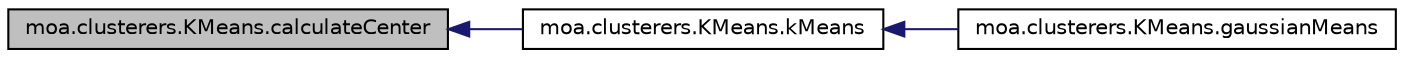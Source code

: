 digraph G
{
  edge [fontname="Helvetica",fontsize="10",labelfontname="Helvetica",labelfontsize="10"];
  node [fontname="Helvetica",fontsize="10",shape=record];
  rankdir=LR;
  Node1 [label="moa.clusterers.KMeans.calculateCenter",height=0.2,width=0.4,color="black", fillcolor="grey75", style="filled" fontcolor="black"];
  Node1 -> Node2 [dir=back,color="midnightblue",fontsize="10",style="solid",fontname="Helvetica"];
  Node2 [label="moa.clusterers.KMeans.kMeans",height=0.2,width=0.4,color="black", fillcolor="white", style="filled",URL="$classmoa_1_1clusterers_1_1KMeans.html#a4374cacb115d7525d1a48a55ffe68fce",tooltip="This kMeans implementation clusters a big number of microclusters into a smaller..."];
  Node2 -> Node3 [dir=back,color="midnightblue",fontsize="10",style="solid",fontname="Helvetica"];
  Node3 [label="moa.clusterers.KMeans.gaussianMeans",height=0.2,width=0.4,color="black", fillcolor="white", style="filled",URL="$classmoa_1_1clusterers_1_1KMeans.html#aed43b4f69d4d94f727982d4b62da0144"];
}
